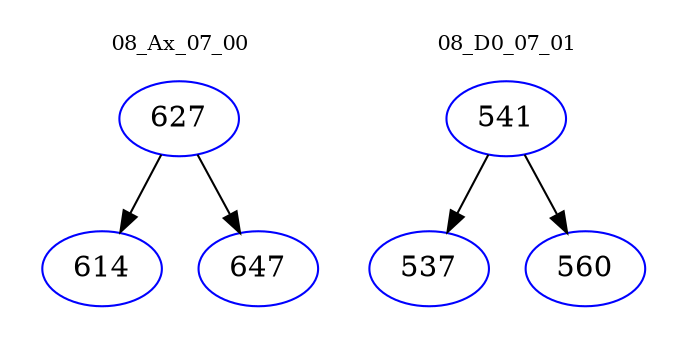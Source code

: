 digraph{
subgraph cluster_0 {
color = white
label = "08_Ax_07_00";
fontsize=10;
T0_627 [label="627", color="blue"]
T0_627 -> T0_614 [color="black"]
T0_614 [label="614", color="blue"]
T0_627 -> T0_647 [color="black"]
T0_647 [label="647", color="blue"]
}
subgraph cluster_1 {
color = white
label = "08_D0_07_01";
fontsize=10;
T1_541 [label="541", color="blue"]
T1_541 -> T1_537 [color="black"]
T1_537 [label="537", color="blue"]
T1_541 -> T1_560 [color="black"]
T1_560 [label="560", color="blue"]
}
}
